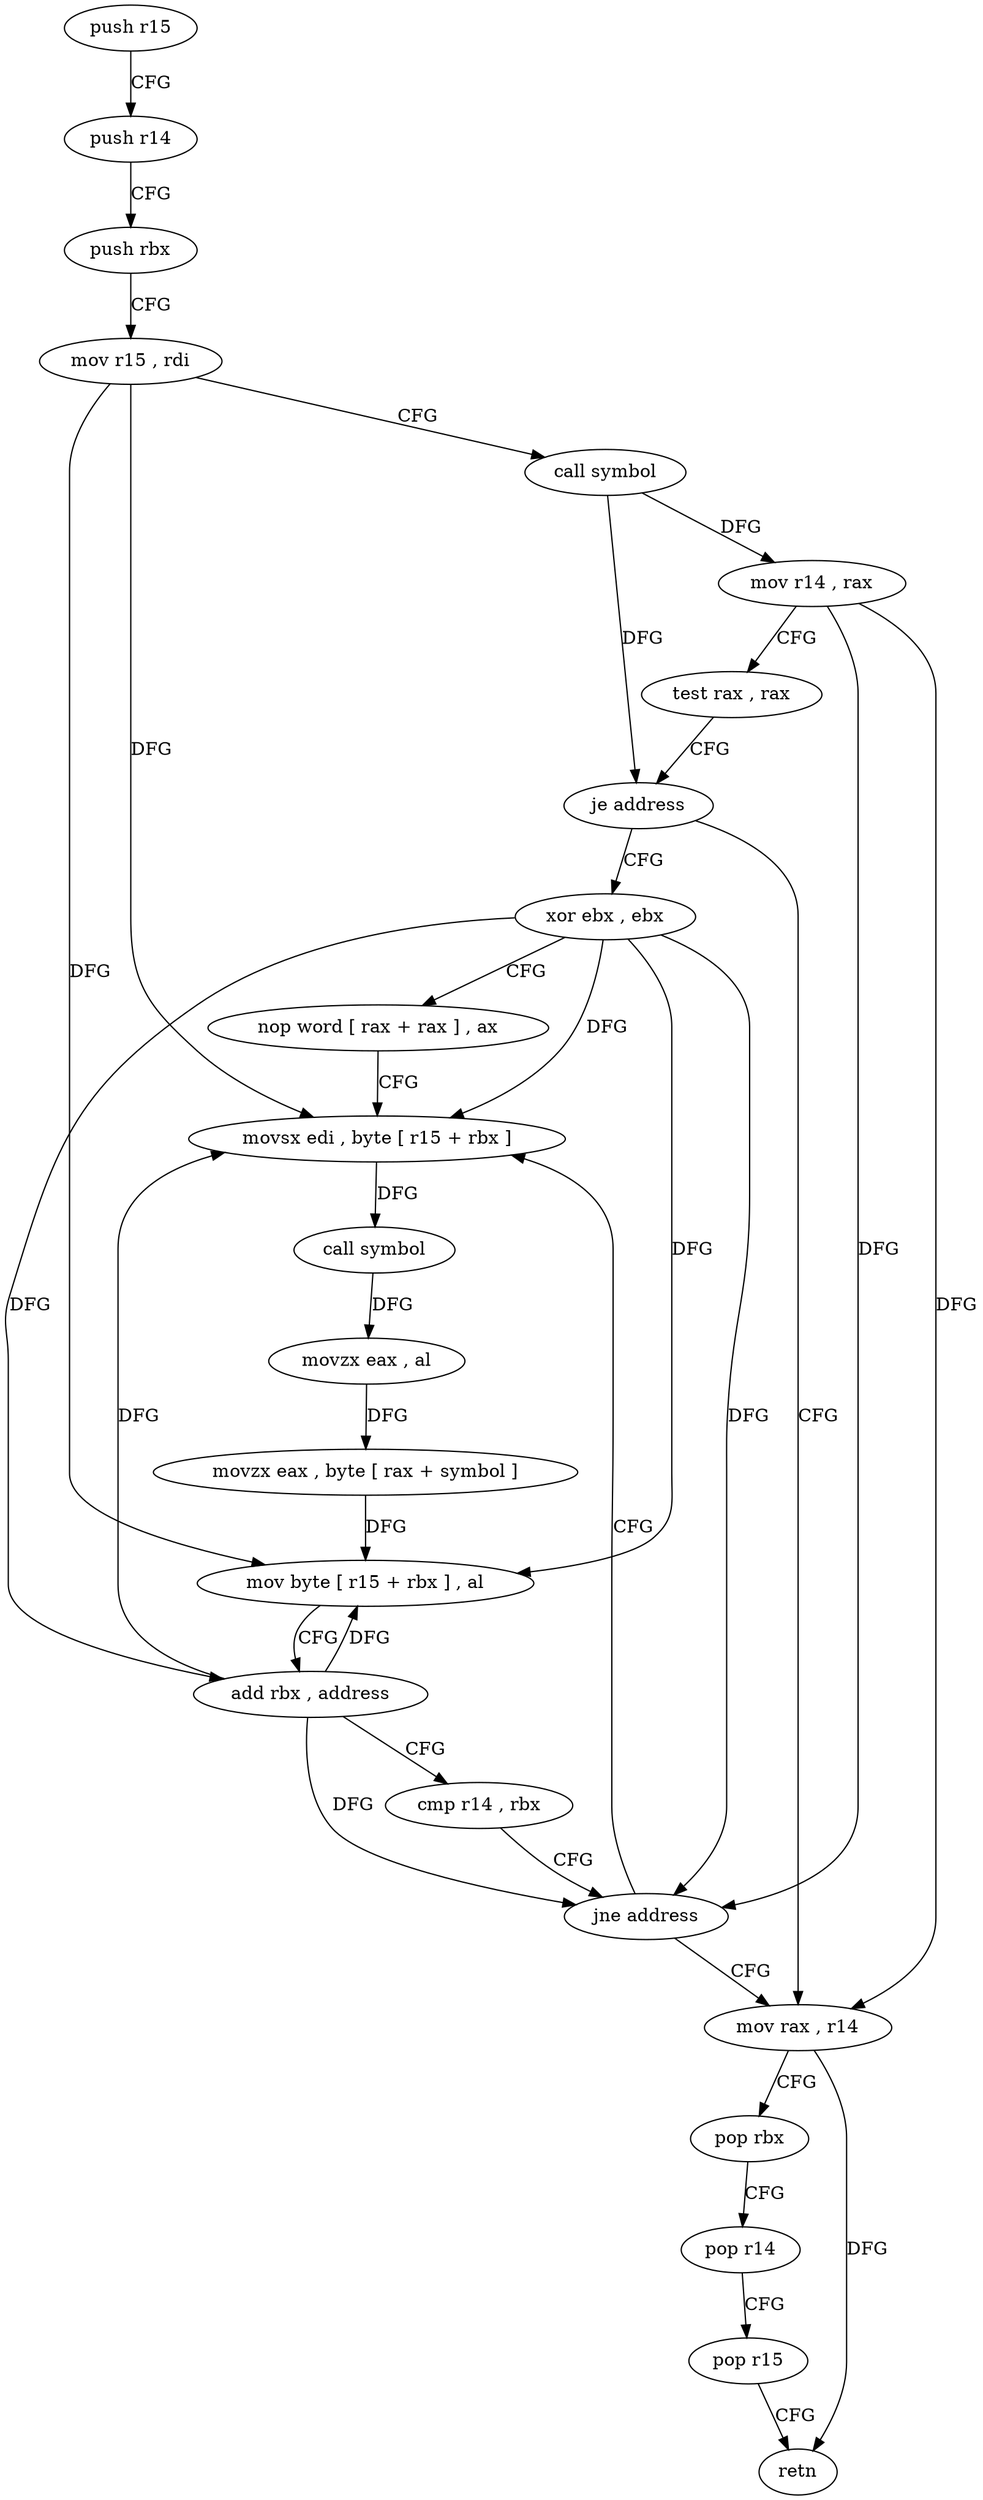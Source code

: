 digraph "func" {
"4204304" [label = "push r15" ]
"4204306" [label = "push r14" ]
"4204308" [label = "push rbx" ]
"4204309" [label = "mov r15 , rdi" ]
"4204312" [label = "call symbol" ]
"4204317" [label = "mov r14 , rax" ]
"4204320" [label = "test rax , rax" ]
"4204323" [label = "je address" ]
"4204369" [label = "mov rax , r14" ]
"4204325" [label = "xor ebx , ebx" ]
"4204372" [label = "pop rbx" ]
"4204373" [label = "pop r14" ]
"4204375" [label = "pop r15" ]
"4204377" [label = "retn" ]
"4204327" [label = "nop word [ rax + rax ] , ax" ]
"4204336" [label = "movsx edi , byte [ r15 + rbx ]" ]
"4204341" [label = "call symbol" ]
"4204346" [label = "movzx eax , al" ]
"4204349" [label = "movzx eax , byte [ rax + symbol ]" ]
"4204356" [label = "mov byte [ r15 + rbx ] , al" ]
"4204360" [label = "add rbx , address" ]
"4204364" [label = "cmp r14 , rbx" ]
"4204367" [label = "jne address" ]
"4204304" -> "4204306" [ label = "CFG" ]
"4204306" -> "4204308" [ label = "CFG" ]
"4204308" -> "4204309" [ label = "CFG" ]
"4204309" -> "4204312" [ label = "CFG" ]
"4204309" -> "4204336" [ label = "DFG" ]
"4204309" -> "4204356" [ label = "DFG" ]
"4204312" -> "4204317" [ label = "DFG" ]
"4204312" -> "4204323" [ label = "DFG" ]
"4204317" -> "4204320" [ label = "CFG" ]
"4204317" -> "4204369" [ label = "DFG" ]
"4204317" -> "4204367" [ label = "DFG" ]
"4204320" -> "4204323" [ label = "CFG" ]
"4204323" -> "4204369" [ label = "CFG" ]
"4204323" -> "4204325" [ label = "CFG" ]
"4204369" -> "4204372" [ label = "CFG" ]
"4204369" -> "4204377" [ label = "DFG" ]
"4204325" -> "4204327" [ label = "CFG" ]
"4204325" -> "4204336" [ label = "DFG" ]
"4204325" -> "4204356" [ label = "DFG" ]
"4204325" -> "4204360" [ label = "DFG" ]
"4204325" -> "4204367" [ label = "DFG" ]
"4204372" -> "4204373" [ label = "CFG" ]
"4204373" -> "4204375" [ label = "CFG" ]
"4204375" -> "4204377" [ label = "CFG" ]
"4204327" -> "4204336" [ label = "CFG" ]
"4204336" -> "4204341" [ label = "DFG" ]
"4204341" -> "4204346" [ label = "DFG" ]
"4204346" -> "4204349" [ label = "DFG" ]
"4204349" -> "4204356" [ label = "DFG" ]
"4204356" -> "4204360" [ label = "CFG" ]
"4204360" -> "4204364" [ label = "CFG" ]
"4204360" -> "4204336" [ label = "DFG" ]
"4204360" -> "4204356" [ label = "DFG" ]
"4204360" -> "4204367" [ label = "DFG" ]
"4204364" -> "4204367" [ label = "CFG" ]
"4204367" -> "4204336" [ label = "CFG" ]
"4204367" -> "4204369" [ label = "CFG" ]
}
